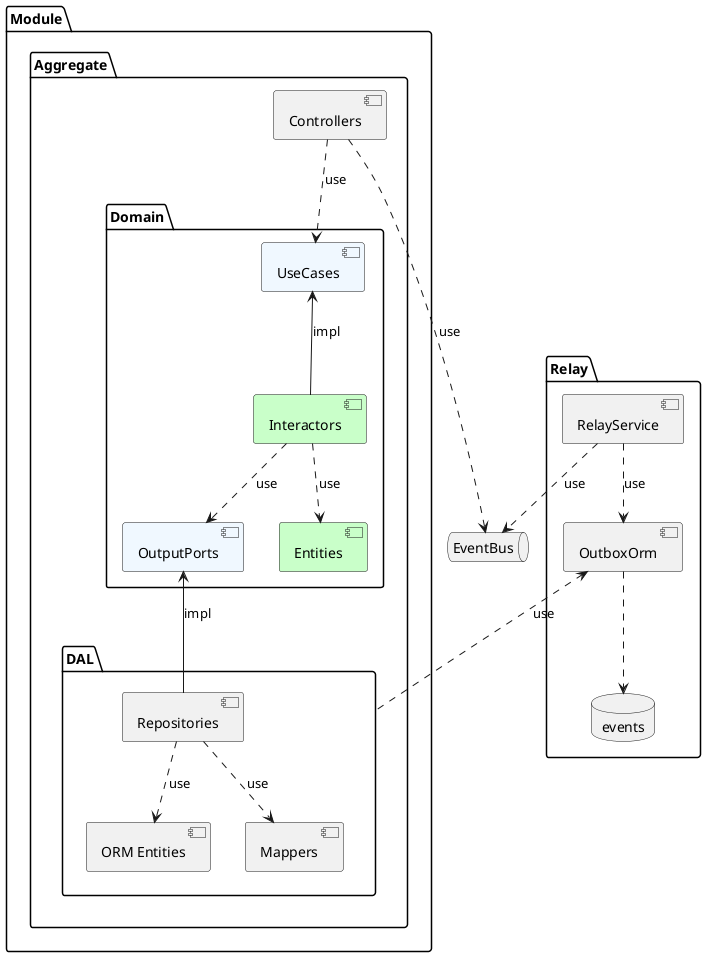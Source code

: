 @startuml

package "Module" {


package Aggregate {
 package "Domain" {
 component [UseCases] #AliceBlue
 component [Entities] #TECHNOLOGY
 component [OutputPorts] #AliceBlue
 component [Interactors] #TECHNOLOGY

 [Interactors] -up-> [UseCases] : impl
 [Interactors] .down.> [Entities] : use
 [Interactors] .down.> [OutputPorts] : use
}

[Controllers] ..> [UseCases] : use

package "DAL" {
[Repositories] -up-> [OutputPorts] : impl
[Repositories] .down.> [ORM Entities] : use
[Repositories] .down.> [Mappers] : use
}
}
}

queue EventBus

package "Relay" {
 [RelayService] ..> [OutboxOrm] : use
 [RelayService] ..> [EventBus] : use
 [Controllers] ..> [EventBus] : use
 [OutboxOrm] <.. [DAL] : use

 database events

 [OutboxOrm] ..> [events]

}


@enduml
